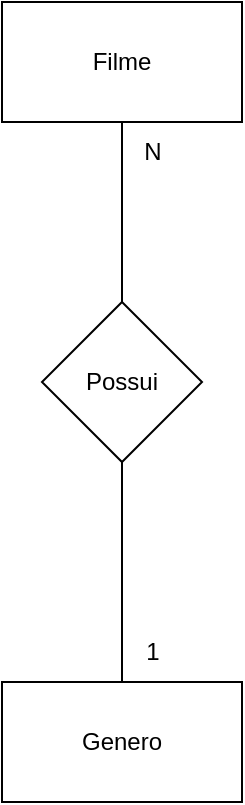 <mxfile version="21.6.5" type="github">
  <diagram name="Página-1" id="HRUlRDOTowWFmqlcuCdM">
    <mxGraphModel dx="880" dy="484" grid="1" gridSize="10" guides="1" tooltips="1" connect="1" arrows="1" fold="1" page="1" pageScale="1" pageWidth="827" pageHeight="1169" math="0" shadow="0">
      <root>
        <mxCell id="0" />
        <mxCell id="1" parent="0" />
        <mxCell id="Nro_ruuvViuRupyrGOmE-4" style="edgeStyle=orthogonalEdgeStyle;rounded=0;orthogonalLoop=1;jettySize=auto;html=1;entryX=0.5;entryY=0;entryDx=0;entryDy=0;endArrow=none;endFill=0;" edge="1" parent="1" source="Nro_ruuvViuRupyrGOmE-1" target="Nro_ruuvViuRupyrGOmE-2">
          <mxGeometry relative="1" as="geometry" />
        </mxCell>
        <mxCell id="Nro_ruuvViuRupyrGOmE-1" value="Filme" style="rounded=0;whiteSpace=wrap;html=1;" vertex="1" parent="1">
          <mxGeometry x="350" y="120" width="120" height="60" as="geometry" />
        </mxCell>
        <mxCell id="Nro_ruuvViuRupyrGOmE-5" style="edgeStyle=orthogonalEdgeStyle;rounded=0;orthogonalLoop=1;jettySize=auto;html=1;endArrow=none;endFill=0;" edge="1" parent="1" source="Nro_ruuvViuRupyrGOmE-2" target="Nro_ruuvViuRupyrGOmE-3">
          <mxGeometry relative="1" as="geometry" />
        </mxCell>
        <mxCell id="Nro_ruuvViuRupyrGOmE-2" value="Possui" style="rhombus;whiteSpace=wrap;html=1;" vertex="1" parent="1">
          <mxGeometry x="370" y="270" width="80" height="80" as="geometry" />
        </mxCell>
        <mxCell id="Nro_ruuvViuRupyrGOmE-3" value="Genero" style="rounded=0;whiteSpace=wrap;html=1;" vertex="1" parent="1">
          <mxGeometry x="350" y="460" width="120" height="60" as="geometry" />
        </mxCell>
        <mxCell id="Nro_ruuvViuRupyrGOmE-6" value="N" style="text;html=1;align=center;verticalAlign=middle;resizable=0;points=[];autosize=1;strokeColor=none;fillColor=none;" vertex="1" parent="1">
          <mxGeometry x="410" y="180" width="30" height="30" as="geometry" />
        </mxCell>
        <mxCell id="Nro_ruuvViuRupyrGOmE-7" value="1" style="text;html=1;align=center;verticalAlign=middle;resizable=0;points=[];autosize=1;strokeColor=none;fillColor=none;" vertex="1" parent="1">
          <mxGeometry x="410" y="430" width="30" height="30" as="geometry" />
        </mxCell>
      </root>
    </mxGraphModel>
  </diagram>
</mxfile>
